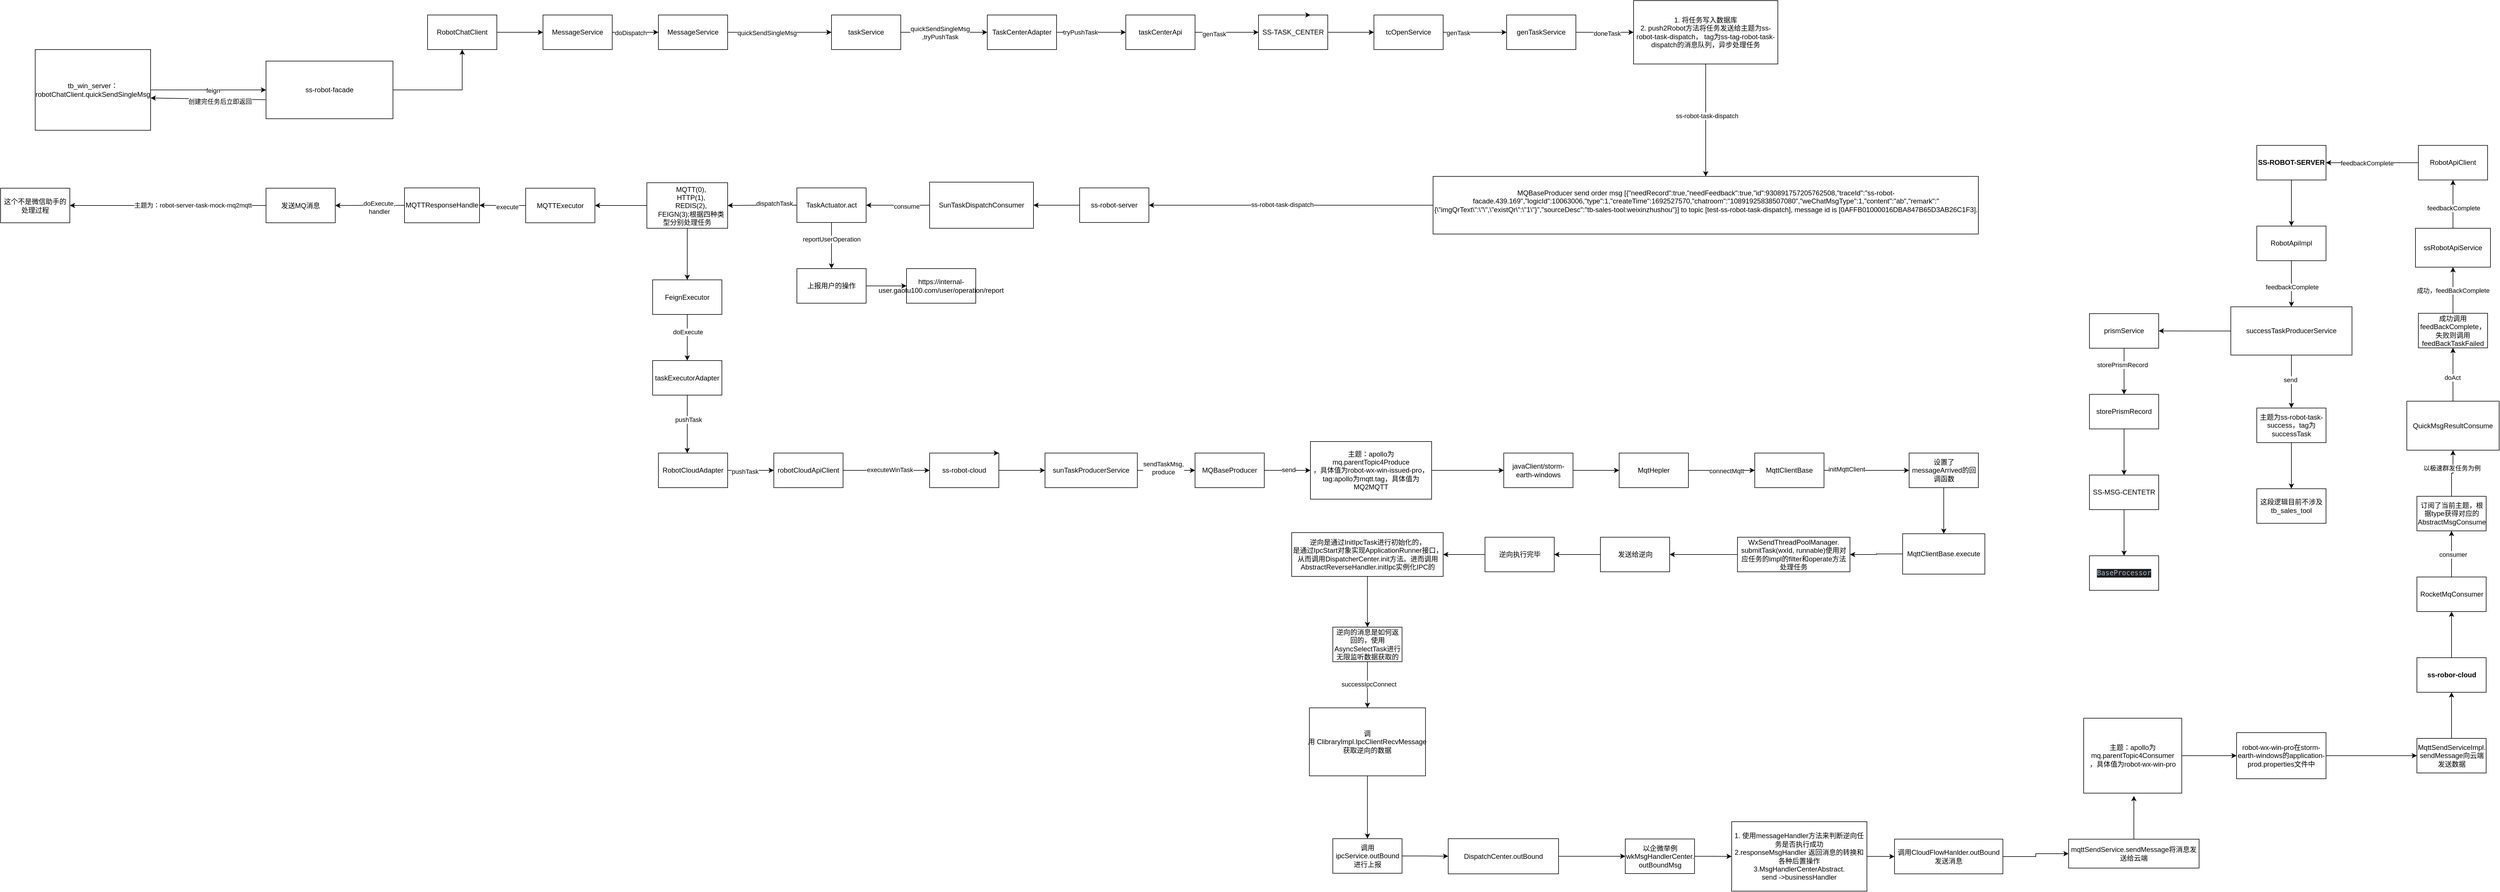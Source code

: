 <mxfile version="21.6.8" type="github">
  <diagram name="第 1 页" id="J8AwHqCBefN4a8W1EPn6">
    <mxGraphModel dx="2093" dy="959" grid="1" gridSize="10" guides="1" tooltips="1" connect="1" arrows="1" fold="1" page="1" pageScale="1" pageWidth="1169" pageHeight="827" math="0" shadow="0">
      <root>
        <mxCell id="0" />
        <mxCell id="1" parent="0" />
        <mxCell id="CwKObZl5wt-i1WYEYqwP-4" value="" style="edgeStyle=orthogonalEdgeStyle;rounded=0;orthogonalLoop=1;jettySize=auto;html=1;" edge="1" parent="1" source="CwKObZl5wt-i1WYEYqwP-1" target="CwKObZl5wt-i1WYEYqwP-3">
          <mxGeometry relative="1" as="geometry" />
        </mxCell>
        <mxCell id="CwKObZl5wt-i1WYEYqwP-5" value="feign" style="edgeLabel;html=1;align=center;verticalAlign=middle;resizable=0;points=[];" vertex="1" connectable="0" parent="CwKObZl5wt-i1WYEYqwP-4">
          <mxGeometry x="0.075" y="-1" relative="1" as="geometry">
            <mxPoint as="offset" />
          </mxGeometry>
        </mxCell>
        <mxCell id="CwKObZl5wt-i1WYEYqwP-1" value="tb_win_server：robotChatClient.quickSendSingleMsg" style="rounded=0;whiteSpace=wrap;html=1;" vertex="1" parent="1">
          <mxGeometry x="80" y="110" width="200" height="140" as="geometry" />
        </mxCell>
        <mxCell id="CwKObZl5wt-i1WYEYqwP-13" value="" style="edgeStyle=orthogonalEdgeStyle;rounded=0;orthogonalLoop=1;jettySize=auto;html=1;" edge="1" parent="1" source="CwKObZl5wt-i1WYEYqwP-3" target="CwKObZl5wt-i1WYEYqwP-12">
          <mxGeometry relative="1" as="geometry" />
        </mxCell>
        <mxCell id="CwKObZl5wt-i1WYEYqwP-3" value="ss-robot-facade" style="whiteSpace=wrap;html=1;rounded=0;" vertex="1" parent="1">
          <mxGeometry x="480" y="130" width="220" height="100" as="geometry" />
        </mxCell>
        <mxCell id="CwKObZl5wt-i1WYEYqwP-8" value="" style="endArrow=classic;html=1;rounded=0;entryX=1.01;entryY=0.6;entryDx=0;entryDy=0;entryPerimeter=0;exitX=-0.005;exitY=0.67;exitDx=0;exitDy=0;exitPerimeter=0;" edge="1" parent="1" source="CwKObZl5wt-i1WYEYqwP-3">
          <mxGeometry width="50" height="50" relative="1" as="geometry">
            <mxPoint x="410" y="194" as="sourcePoint" />
            <mxPoint x="280" y="194" as="targetPoint" />
          </mxGeometry>
        </mxCell>
        <mxCell id="CwKObZl5wt-i1WYEYqwP-9" value="创建完任务后立即返回" style="edgeLabel;html=1;align=center;verticalAlign=middle;resizable=0;points=[];" vertex="1" connectable="0" parent="CwKObZl5wt-i1WYEYqwP-8">
          <mxGeometry x="-0.2" y="4" relative="1" as="geometry">
            <mxPoint as="offset" />
          </mxGeometry>
        </mxCell>
        <mxCell id="CwKObZl5wt-i1WYEYqwP-15" value="" style="edgeStyle=orthogonalEdgeStyle;rounded=0;orthogonalLoop=1;jettySize=auto;html=1;" edge="1" parent="1" source="CwKObZl5wt-i1WYEYqwP-12" target="CwKObZl5wt-i1WYEYqwP-14">
          <mxGeometry relative="1" as="geometry" />
        </mxCell>
        <mxCell id="CwKObZl5wt-i1WYEYqwP-12" value="RobotChatClient" style="whiteSpace=wrap;html=1;rounded=0;" vertex="1" parent="1">
          <mxGeometry x="760" y="50" width="120" height="60" as="geometry" />
        </mxCell>
        <mxCell id="CwKObZl5wt-i1WYEYqwP-17" value="" style="edgeStyle=orthogonalEdgeStyle;rounded=0;orthogonalLoop=1;jettySize=auto;html=1;" edge="1" parent="1" source="CwKObZl5wt-i1WYEYqwP-14" target="CwKObZl5wt-i1WYEYqwP-16">
          <mxGeometry relative="1" as="geometry" />
        </mxCell>
        <mxCell id="CwKObZl5wt-i1WYEYqwP-18" value="doDispatch" style="edgeLabel;html=1;align=center;verticalAlign=middle;resizable=0;points=[];" vertex="1" connectable="0" parent="CwKObZl5wt-i1WYEYqwP-17">
          <mxGeometry x="-0.2" y="-1" relative="1" as="geometry">
            <mxPoint as="offset" />
          </mxGeometry>
        </mxCell>
        <mxCell id="CwKObZl5wt-i1WYEYqwP-14" value="MessageService" style="whiteSpace=wrap;html=1;rounded=0;" vertex="1" parent="1">
          <mxGeometry x="960" y="50" width="120" height="60" as="geometry" />
        </mxCell>
        <mxCell id="CwKObZl5wt-i1WYEYqwP-20" value="" style="edgeStyle=orthogonalEdgeStyle;rounded=0;orthogonalLoop=1;jettySize=auto;html=1;" edge="1" parent="1" source="CwKObZl5wt-i1WYEYqwP-16" target="CwKObZl5wt-i1WYEYqwP-19">
          <mxGeometry relative="1" as="geometry" />
        </mxCell>
        <mxCell id="CwKObZl5wt-i1WYEYqwP-21" value="quickSendSingleMsg" style="edgeLabel;html=1;align=center;verticalAlign=middle;resizable=0;points=[];" vertex="1" connectable="0" parent="CwKObZl5wt-i1WYEYqwP-20">
          <mxGeometry x="-0.25" y="-1" relative="1" as="geometry">
            <mxPoint as="offset" />
          </mxGeometry>
        </mxCell>
        <mxCell id="CwKObZl5wt-i1WYEYqwP-16" value="MessageService" style="whiteSpace=wrap;html=1;rounded=0;" vertex="1" parent="1">
          <mxGeometry x="1160" y="50" width="120" height="60" as="geometry" />
        </mxCell>
        <mxCell id="CwKObZl5wt-i1WYEYqwP-23" value="" style="edgeStyle=orthogonalEdgeStyle;rounded=0;orthogonalLoop=1;jettySize=auto;html=1;" edge="1" parent="1" source="CwKObZl5wt-i1WYEYqwP-19" target="CwKObZl5wt-i1WYEYqwP-22">
          <mxGeometry relative="1" as="geometry" />
        </mxCell>
        <mxCell id="CwKObZl5wt-i1WYEYqwP-24" value="quickSendSingleMsg&lt;br&gt;,tryPushTask" style="edgeLabel;html=1;align=center;verticalAlign=middle;resizable=0;points=[];" vertex="1" connectable="0" parent="CwKObZl5wt-i1WYEYqwP-23">
          <mxGeometry x="-0.1" y="-1" relative="1" as="geometry">
            <mxPoint as="offset" />
          </mxGeometry>
        </mxCell>
        <mxCell id="CwKObZl5wt-i1WYEYqwP-19" value="taskService" style="whiteSpace=wrap;html=1;rounded=0;" vertex="1" parent="1">
          <mxGeometry x="1460" y="50" width="120" height="60" as="geometry" />
        </mxCell>
        <mxCell id="CwKObZl5wt-i1WYEYqwP-28" value="" style="edgeStyle=orthogonalEdgeStyle;rounded=0;orthogonalLoop=1;jettySize=auto;html=1;" edge="1" parent="1" source="CwKObZl5wt-i1WYEYqwP-22" target="CwKObZl5wt-i1WYEYqwP-27">
          <mxGeometry relative="1" as="geometry" />
        </mxCell>
        <mxCell id="CwKObZl5wt-i1WYEYqwP-29" value="tryPushTask" style="edgeLabel;html=1;align=center;verticalAlign=middle;resizable=0;points=[];" vertex="1" connectable="0" parent="CwKObZl5wt-i1WYEYqwP-28">
          <mxGeometry x="-0.325" relative="1" as="geometry">
            <mxPoint as="offset" />
          </mxGeometry>
        </mxCell>
        <mxCell id="CwKObZl5wt-i1WYEYqwP-22" value="TaskCenterAdapter" style="whiteSpace=wrap;html=1;rounded=0;" vertex="1" parent="1">
          <mxGeometry x="1730" y="50" width="120" height="60" as="geometry" />
        </mxCell>
        <mxCell id="CwKObZl5wt-i1WYEYqwP-31" value="" style="edgeStyle=orthogonalEdgeStyle;rounded=0;orthogonalLoop=1;jettySize=auto;html=1;" edge="1" parent="1" source="CwKObZl5wt-i1WYEYqwP-27" target="CwKObZl5wt-i1WYEYqwP-30">
          <mxGeometry relative="1" as="geometry" />
        </mxCell>
        <mxCell id="CwKObZl5wt-i1WYEYqwP-32" value="genTask" style="edgeLabel;html=1;align=center;verticalAlign=middle;resizable=0;points=[];" vertex="1" connectable="0" parent="CwKObZl5wt-i1WYEYqwP-31">
          <mxGeometry x="-0.4" y="-3" relative="1" as="geometry">
            <mxPoint as="offset" />
          </mxGeometry>
        </mxCell>
        <mxCell id="CwKObZl5wt-i1WYEYqwP-27" value="taskCenterApi" style="whiteSpace=wrap;html=1;rounded=0;" vertex="1" parent="1">
          <mxGeometry x="1970" y="50" width="120" height="60" as="geometry" />
        </mxCell>
        <mxCell id="CwKObZl5wt-i1WYEYqwP-35" value="" style="edgeStyle=orthogonalEdgeStyle;rounded=0;orthogonalLoop=1;jettySize=auto;html=1;" edge="1" parent="1" source="CwKObZl5wt-i1WYEYqwP-30" target="CwKObZl5wt-i1WYEYqwP-34">
          <mxGeometry relative="1" as="geometry" />
        </mxCell>
        <mxCell id="CwKObZl5wt-i1WYEYqwP-30" value="SS-TASK_CENTER" style="whiteSpace=wrap;html=1;rounded=0;" vertex="1" parent="1">
          <mxGeometry x="2200" y="50" width="120" height="60" as="geometry" />
        </mxCell>
        <mxCell id="CwKObZl5wt-i1WYEYqwP-33" style="edgeStyle=orthogonalEdgeStyle;rounded=0;orthogonalLoop=1;jettySize=auto;html=1;exitX=0.5;exitY=0;exitDx=0;exitDy=0;entryX=0.75;entryY=0;entryDx=0;entryDy=0;" edge="1" parent="1" source="CwKObZl5wt-i1WYEYqwP-30" target="CwKObZl5wt-i1WYEYqwP-30">
          <mxGeometry relative="1" as="geometry" />
        </mxCell>
        <mxCell id="CwKObZl5wt-i1WYEYqwP-37" value="" style="edgeStyle=orthogonalEdgeStyle;rounded=0;orthogonalLoop=1;jettySize=auto;html=1;" edge="1" parent="1" source="CwKObZl5wt-i1WYEYqwP-34" target="CwKObZl5wt-i1WYEYqwP-36">
          <mxGeometry relative="1" as="geometry" />
        </mxCell>
        <mxCell id="CwKObZl5wt-i1WYEYqwP-38" value="genTask" style="edgeLabel;html=1;align=center;verticalAlign=middle;resizable=0;points=[];" vertex="1" connectable="0" parent="CwKObZl5wt-i1WYEYqwP-37">
          <mxGeometry x="-0.525" y="-1" relative="1" as="geometry">
            <mxPoint as="offset" />
          </mxGeometry>
        </mxCell>
        <mxCell id="CwKObZl5wt-i1WYEYqwP-34" value="tcOpenService" style="whiteSpace=wrap;html=1;rounded=0;" vertex="1" parent="1">
          <mxGeometry x="2400" y="50" width="120" height="60" as="geometry" />
        </mxCell>
        <mxCell id="CwKObZl5wt-i1WYEYqwP-40" value="" style="edgeStyle=orthogonalEdgeStyle;rounded=0;orthogonalLoop=1;jettySize=auto;html=1;" edge="1" parent="1" source="CwKObZl5wt-i1WYEYqwP-36" target="CwKObZl5wt-i1WYEYqwP-39">
          <mxGeometry relative="1" as="geometry" />
        </mxCell>
        <mxCell id="CwKObZl5wt-i1WYEYqwP-41" value="doneTask" style="edgeLabel;html=1;align=center;verticalAlign=middle;resizable=0;points=[];" vertex="1" connectable="0" parent="CwKObZl5wt-i1WYEYqwP-40">
          <mxGeometry x="0.075" y="-2" relative="1" as="geometry">
            <mxPoint as="offset" />
          </mxGeometry>
        </mxCell>
        <mxCell id="CwKObZl5wt-i1WYEYqwP-36" value="genTaskService" style="whiteSpace=wrap;html=1;rounded=0;" vertex="1" parent="1">
          <mxGeometry x="2630" y="50" width="120" height="60" as="geometry" />
        </mxCell>
        <mxCell id="CwKObZl5wt-i1WYEYqwP-43" value="" style="edgeStyle=orthogonalEdgeStyle;rounded=0;orthogonalLoop=1;jettySize=auto;html=1;" edge="1" parent="1" source="CwKObZl5wt-i1WYEYqwP-39" target="CwKObZl5wt-i1WYEYqwP-42">
          <mxGeometry relative="1" as="geometry" />
        </mxCell>
        <mxCell id="CwKObZl5wt-i1WYEYqwP-44" value="ss-robot-task-dispatch" style="edgeLabel;html=1;align=center;verticalAlign=middle;resizable=0;points=[];" vertex="1" connectable="0" parent="CwKObZl5wt-i1WYEYqwP-43">
          <mxGeometry x="-0.077" y="2" relative="1" as="geometry">
            <mxPoint as="offset" />
          </mxGeometry>
        </mxCell>
        <mxCell id="CwKObZl5wt-i1WYEYqwP-39" value="1. 将任务写入数据库&lt;br&gt;2.&amp;nbsp;push2Robot方法将任务发送给主题为ss-robot-task-dispatch， tag为ss-tag-robot-task-dispatch的消息队列，异步处理任务" style="whiteSpace=wrap;html=1;rounded=0;" vertex="1" parent="1">
          <mxGeometry x="2850" y="25" width="250" height="110" as="geometry" />
        </mxCell>
        <mxCell id="CwKObZl5wt-i1WYEYqwP-46" value="" style="edgeStyle=orthogonalEdgeStyle;rounded=0;orthogonalLoop=1;jettySize=auto;html=1;" edge="1" parent="1" source="CwKObZl5wt-i1WYEYqwP-42" target="CwKObZl5wt-i1WYEYqwP-45">
          <mxGeometry relative="1" as="geometry" />
        </mxCell>
        <mxCell id="CwKObZl5wt-i1WYEYqwP-49" value="ss-robot-task-dispatch" style="edgeLabel;html=1;align=center;verticalAlign=middle;resizable=0;points=[];" vertex="1" connectable="0" parent="CwKObZl5wt-i1WYEYqwP-46">
          <mxGeometry x="0.062" y="-1" relative="1" as="geometry">
            <mxPoint as="offset" />
          </mxGeometry>
        </mxCell>
        <mxCell id="CwKObZl5wt-i1WYEYqwP-42" value="&lt;div&gt;MQBaseProducer send order msg [{&quot;needRecord&quot;:true,&quot;needFeedback&quot;:true,&quot;id&quot;:930891757205762508,&quot;traceId&quot;:&quot;ss-robot-facade.439.169&quot;,&quot;logicId&quot;:10063006,&quot;type&quot;:1,&quot;createTime&quot;:1692527570,&quot;chatroom&quot;:&quot;10891925838507080&quot;,&quot;weChatMsgType&quot;:1,&quot;content&quot;:&quot;ab&quot;,&quot;remark&quot;:&quot;{\&quot;imgQrText\&quot;:\&quot;\&quot;,\&quot;existQr\&quot;:\&quot;1\&quot;}&quot;,&quot;sourceDesc&quot;:&quot;tb-sales-tool:weixinzhushou&quot;}] to topic [test-ss-robot-task-dispatch], message id is [0AFFB01000016DBA847B65D3AB26C1F3].&lt;/div&gt;&lt;div&gt;&lt;br&gt;&lt;/div&gt;" style="whiteSpace=wrap;html=1;rounded=0;" vertex="1" parent="1">
          <mxGeometry x="2502.5" y="330" width="945" height="100" as="geometry" />
        </mxCell>
        <mxCell id="CwKObZl5wt-i1WYEYqwP-48" value="" style="edgeStyle=orthogonalEdgeStyle;rounded=0;orthogonalLoop=1;jettySize=auto;html=1;" edge="1" parent="1" source="CwKObZl5wt-i1WYEYqwP-45" target="CwKObZl5wt-i1WYEYqwP-47">
          <mxGeometry relative="1" as="geometry" />
        </mxCell>
        <mxCell id="CwKObZl5wt-i1WYEYqwP-45" value="ss-robot-server" style="whiteSpace=wrap;html=1;rounded=0;" vertex="1" parent="1">
          <mxGeometry x="1890" y="350" width="120" height="60" as="geometry" />
        </mxCell>
        <mxCell id="CwKObZl5wt-i1WYEYqwP-51" value="" style="edgeStyle=orthogonalEdgeStyle;rounded=0;orthogonalLoop=1;jettySize=auto;html=1;" edge="1" parent="1" source="CwKObZl5wt-i1WYEYqwP-47" target="CwKObZl5wt-i1WYEYqwP-50">
          <mxGeometry relative="1" as="geometry" />
        </mxCell>
        <mxCell id="CwKObZl5wt-i1WYEYqwP-52" value="consume" style="edgeLabel;html=1;align=center;verticalAlign=middle;resizable=0;points=[];" vertex="1" connectable="0" parent="CwKObZl5wt-i1WYEYqwP-51">
          <mxGeometry x="-0.273" y="2" relative="1" as="geometry">
            <mxPoint as="offset" />
          </mxGeometry>
        </mxCell>
        <mxCell id="CwKObZl5wt-i1WYEYqwP-47" value="SunTaskDispatchConsumer" style="whiteSpace=wrap;html=1;rounded=0;" vertex="1" parent="1">
          <mxGeometry x="1630" y="340" width="180" height="80" as="geometry" />
        </mxCell>
        <mxCell id="CwKObZl5wt-i1WYEYqwP-54" value="" style="edgeStyle=orthogonalEdgeStyle;rounded=0;orthogonalLoop=1;jettySize=auto;html=1;" edge="1" parent="1" source="CwKObZl5wt-i1WYEYqwP-50" target="CwKObZl5wt-i1WYEYqwP-53">
          <mxGeometry relative="1" as="geometry" />
        </mxCell>
        <mxCell id="CwKObZl5wt-i1WYEYqwP-55" value="dispatchTask" style="edgeLabel;html=1;align=center;verticalAlign=middle;resizable=0;points=[];" vertex="1" connectable="0" parent="CwKObZl5wt-i1WYEYqwP-54">
          <mxGeometry x="-0.35" y="-3" relative="1" as="geometry">
            <mxPoint as="offset" />
          </mxGeometry>
        </mxCell>
        <mxCell id="CwKObZl5wt-i1WYEYqwP-65" value="" style="edgeStyle=orthogonalEdgeStyle;rounded=0;orthogonalLoop=1;jettySize=auto;html=1;" edge="1" parent="1" source="CwKObZl5wt-i1WYEYqwP-50" target="CwKObZl5wt-i1WYEYqwP-64">
          <mxGeometry relative="1" as="geometry" />
        </mxCell>
        <mxCell id="CwKObZl5wt-i1WYEYqwP-66" value="reportUserOperation" style="edgeLabel;html=1;align=center;verticalAlign=middle;resizable=0;points=[];" vertex="1" connectable="0" parent="CwKObZl5wt-i1WYEYqwP-65">
          <mxGeometry x="-0.275" relative="1" as="geometry">
            <mxPoint as="offset" />
          </mxGeometry>
        </mxCell>
        <mxCell id="CwKObZl5wt-i1WYEYqwP-50" value="TaskActuator.act" style="whiteSpace=wrap;html=1;rounded=0;" vertex="1" parent="1">
          <mxGeometry x="1400" y="350" width="120" height="60" as="geometry" />
        </mxCell>
        <mxCell id="CwKObZl5wt-i1WYEYqwP-57" value="" style="edgeStyle=orthogonalEdgeStyle;rounded=0;orthogonalLoop=1;jettySize=auto;html=1;" edge="1" parent="1" source="CwKObZl5wt-i1WYEYqwP-53" target="CwKObZl5wt-i1WYEYqwP-56">
          <mxGeometry relative="1" as="geometry" />
        </mxCell>
        <mxCell id="CwKObZl5wt-i1WYEYqwP-79" value="" style="edgeStyle=orthogonalEdgeStyle;rounded=0;orthogonalLoop=1;jettySize=auto;html=1;" edge="1" parent="1" source="CwKObZl5wt-i1WYEYqwP-53" target="CwKObZl5wt-i1WYEYqwP-78">
          <mxGeometry relative="1" as="geometry" />
        </mxCell>
        <mxCell id="CwKObZl5wt-i1WYEYqwP-53" value="&lt;div&gt;&amp;nbsp; &amp;nbsp; MQTT(0),&lt;/div&gt;&lt;div&gt;&amp;nbsp; &amp;nbsp; HTTP(1),&lt;/div&gt;&lt;div&gt;&amp;nbsp; &amp;nbsp; REDIS(2),&lt;/div&gt;&lt;div&gt;&amp;nbsp; &amp;nbsp; FEIGN(3);根据四种类型分别处理任务&lt;/div&gt;" style="whiteSpace=wrap;html=1;rounded=0;" vertex="1" parent="1">
          <mxGeometry x="1140" y="341" width="140" height="79" as="geometry" />
        </mxCell>
        <mxCell id="CwKObZl5wt-i1WYEYqwP-59" value="" style="edgeStyle=orthogonalEdgeStyle;rounded=0;orthogonalLoop=1;jettySize=auto;html=1;" edge="1" parent="1" source="CwKObZl5wt-i1WYEYqwP-56" target="CwKObZl5wt-i1WYEYqwP-58">
          <mxGeometry relative="1" as="geometry" />
        </mxCell>
        <mxCell id="CwKObZl5wt-i1WYEYqwP-60" value="execute" style="edgeLabel;html=1;align=center;verticalAlign=middle;resizable=0;points=[];" vertex="1" connectable="0" parent="CwKObZl5wt-i1WYEYqwP-59">
          <mxGeometry x="-0.2" y="2" relative="1" as="geometry">
            <mxPoint as="offset" />
          </mxGeometry>
        </mxCell>
        <mxCell id="CwKObZl5wt-i1WYEYqwP-56" value="MQTTExecutor" style="whiteSpace=wrap;html=1;rounded=0;" vertex="1" parent="1">
          <mxGeometry x="930" y="350.5" width="120" height="60" as="geometry" />
        </mxCell>
        <mxCell id="CwKObZl5wt-i1WYEYqwP-62" value="" style="edgeStyle=orthogonalEdgeStyle;rounded=0;orthogonalLoop=1;jettySize=auto;html=1;" edge="1" parent="1" source="CwKObZl5wt-i1WYEYqwP-58" target="CwKObZl5wt-i1WYEYqwP-61">
          <mxGeometry relative="1" as="geometry" />
        </mxCell>
        <mxCell id="CwKObZl5wt-i1WYEYqwP-63" value="doExecute,&lt;br&gt;handler" style="edgeLabel;html=1;align=center;verticalAlign=middle;resizable=0;points=[];" vertex="1" connectable="0" parent="CwKObZl5wt-i1WYEYqwP-62">
          <mxGeometry x="-0.259" y="3" relative="1" as="geometry">
            <mxPoint as="offset" />
          </mxGeometry>
        </mxCell>
        <mxCell id="CwKObZl5wt-i1WYEYqwP-58" value="MQTTResponseHandle" style="whiteSpace=wrap;html=1;rounded=0;" vertex="1" parent="1">
          <mxGeometry x="720" y="350" width="130" height="60.5" as="geometry" />
        </mxCell>
        <mxCell id="CwKObZl5wt-i1WYEYqwP-70" value="" style="edgeStyle=orthogonalEdgeStyle;rounded=0;orthogonalLoop=1;jettySize=auto;html=1;" edge="1" parent="1" source="CwKObZl5wt-i1WYEYqwP-61" target="CwKObZl5wt-i1WYEYqwP-69">
          <mxGeometry relative="1" as="geometry" />
        </mxCell>
        <mxCell id="CwKObZl5wt-i1WYEYqwP-71" value="主题为：robot-server-task-mock-mq2mqtt" style="edgeLabel;html=1;align=center;verticalAlign=middle;resizable=0;points=[];" vertex="1" connectable="0" parent="CwKObZl5wt-i1WYEYqwP-70">
          <mxGeometry x="-0.25" y="-1" relative="1" as="geometry">
            <mxPoint as="offset" />
          </mxGeometry>
        </mxCell>
        <mxCell id="CwKObZl5wt-i1WYEYqwP-61" value="发送MQ消息" style="whiteSpace=wrap;html=1;rounded=0;" vertex="1" parent="1">
          <mxGeometry x="480" y="350.5" width="120" height="60" as="geometry" />
        </mxCell>
        <mxCell id="CwKObZl5wt-i1WYEYqwP-68" value="" style="edgeStyle=orthogonalEdgeStyle;rounded=0;orthogonalLoop=1;jettySize=auto;html=1;" edge="1" parent="1" source="CwKObZl5wt-i1WYEYqwP-64" target="CwKObZl5wt-i1WYEYqwP-67">
          <mxGeometry relative="1" as="geometry" />
        </mxCell>
        <mxCell id="CwKObZl5wt-i1WYEYqwP-64" value="上报用户的操作" style="whiteSpace=wrap;html=1;rounded=0;" vertex="1" parent="1">
          <mxGeometry x="1400" y="490" width="120" height="60" as="geometry" />
        </mxCell>
        <mxCell id="CwKObZl5wt-i1WYEYqwP-67" value="https://internal-user.gaotu100.com/user/operation/report" style="whiteSpace=wrap;html=1;rounded=0;" vertex="1" parent="1">
          <mxGeometry x="1590" y="490" width="120" height="60" as="geometry" />
        </mxCell>
        <mxCell id="CwKObZl5wt-i1WYEYqwP-69" value="这个不是微信助手的处理过程" style="whiteSpace=wrap;html=1;rounded=0;" vertex="1" parent="1">
          <mxGeometry x="20" y="350.5" width="120" height="60" as="geometry" />
        </mxCell>
        <mxCell id="CwKObZl5wt-i1WYEYqwP-82" value="" style="edgeStyle=orthogonalEdgeStyle;rounded=0;orthogonalLoop=1;jettySize=auto;html=1;" edge="1" parent="1" source="CwKObZl5wt-i1WYEYqwP-78" target="CwKObZl5wt-i1WYEYqwP-81">
          <mxGeometry relative="1" as="geometry" />
        </mxCell>
        <mxCell id="CwKObZl5wt-i1WYEYqwP-83" value="doExecute" style="edgeLabel;html=1;align=center;verticalAlign=middle;resizable=0;points=[];" vertex="1" connectable="0" parent="CwKObZl5wt-i1WYEYqwP-82">
          <mxGeometry x="-0.237" y="1" relative="1" as="geometry">
            <mxPoint as="offset" />
          </mxGeometry>
        </mxCell>
        <mxCell id="CwKObZl5wt-i1WYEYqwP-78" value="FeignExecutor" style="whiteSpace=wrap;html=1;rounded=0;" vertex="1" parent="1">
          <mxGeometry x="1150" y="509.5" width="120" height="60" as="geometry" />
        </mxCell>
        <mxCell id="CwKObZl5wt-i1WYEYqwP-84" value="" style="edgeStyle=orthogonalEdgeStyle;rounded=0;orthogonalLoop=1;jettySize=auto;html=1;" edge="1" parent="1" source="CwKObZl5wt-i1WYEYqwP-81">
          <mxGeometry relative="1" as="geometry">
            <mxPoint x="1210" y="810" as="targetPoint" />
          </mxGeometry>
        </mxCell>
        <mxCell id="CwKObZl5wt-i1WYEYqwP-85" value="pushTask" style="edgeLabel;html=1;align=center;verticalAlign=middle;resizable=0;points=[];" vertex="1" connectable="0" parent="CwKObZl5wt-i1WYEYqwP-84">
          <mxGeometry x="-0.154" y="2" relative="1" as="geometry">
            <mxPoint as="offset" />
          </mxGeometry>
        </mxCell>
        <mxCell id="CwKObZl5wt-i1WYEYqwP-81" value="taskExecutorAdapter" style="whiteSpace=wrap;html=1;rounded=0;" vertex="1" parent="1">
          <mxGeometry x="1150" y="649.5" width="120" height="60" as="geometry" />
        </mxCell>
        <mxCell id="CwKObZl5wt-i1WYEYqwP-89" value="" style="edgeStyle=orthogonalEdgeStyle;rounded=0;orthogonalLoop=1;jettySize=auto;html=1;" edge="1" parent="1" source="CwKObZl5wt-i1WYEYqwP-86" target="CwKObZl5wt-i1WYEYqwP-88">
          <mxGeometry relative="1" as="geometry" />
        </mxCell>
        <mxCell id="CwKObZl5wt-i1WYEYqwP-90" value="pushTask" style="edgeLabel;html=1;align=center;verticalAlign=middle;resizable=0;points=[];" vertex="1" connectable="0" parent="CwKObZl5wt-i1WYEYqwP-89">
          <mxGeometry x="-0.25" y="-2" relative="1" as="geometry">
            <mxPoint as="offset" />
          </mxGeometry>
        </mxCell>
        <mxCell id="CwKObZl5wt-i1WYEYqwP-86" value="RobotCloudAdapter" style="whiteSpace=wrap;html=1;rounded=0;" vertex="1" parent="1">
          <mxGeometry x="1160" y="810" width="120" height="60" as="geometry" />
        </mxCell>
        <mxCell id="CwKObZl5wt-i1WYEYqwP-94" value="" style="edgeStyle=orthogonalEdgeStyle;rounded=0;orthogonalLoop=1;jettySize=auto;html=1;" edge="1" parent="1" source="CwKObZl5wt-i1WYEYqwP-88" target="CwKObZl5wt-i1WYEYqwP-93">
          <mxGeometry relative="1" as="geometry" />
        </mxCell>
        <mxCell id="CwKObZl5wt-i1WYEYqwP-95" value="executeWinTask" style="edgeLabel;html=1;align=center;verticalAlign=middle;resizable=0;points=[];" vertex="1" connectable="0" parent="CwKObZl5wt-i1WYEYqwP-94">
          <mxGeometry x="0.075" y="1" relative="1" as="geometry">
            <mxPoint as="offset" />
          </mxGeometry>
        </mxCell>
        <mxCell id="CwKObZl5wt-i1WYEYqwP-88" value="robotCloudApiClient" style="whiteSpace=wrap;html=1;rounded=0;" vertex="1" parent="1">
          <mxGeometry x="1360" y="810" width="120" height="60" as="geometry" />
        </mxCell>
        <mxCell id="CwKObZl5wt-i1WYEYqwP-98" value="" style="edgeStyle=orthogonalEdgeStyle;rounded=0;orthogonalLoop=1;jettySize=auto;html=1;" edge="1" parent="1" source="CwKObZl5wt-i1WYEYqwP-93" target="CwKObZl5wt-i1WYEYqwP-97">
          <mxGeometry relative="1" as="geometry" />
        </mxCell>
        <mxCell id="CwKObZl5wt-i1WYEYqwP-93" value="ss-robot-cloud" style="whiteSpace=wrap;html=1;rounded=0;" vertex="1" parent="1">
          <mxGeometry x="1630" y="810" width="120" height="60" as="geometry" />
        </mxCell>
        <mxCell id="CwKObZl5wt-i1WYEYqwP-96" style="edgeStyle=orthogonalEdgeStyle;rounded=0;orthogonalLoop=1;jettySize=auto;html=1;exitX=0.75;exitY=0;exitDx=0;exitDy=0;entryX=1;entryY=0;entryDx=0;entryDy=0;" edge="1" parent="1" source="CwKObZl5wt-i1WYEYqwP-93" target="CwKObZl5wt-i1WYEYqwP-93">
          <mxGeometry relative="1" as="geometry" />
        </mxCell>
        <mxCell id="CwKObZl5wt-i1WYEYqwP-100" value="" style="edgeStyle=orthogonalEdgeStyle;rounded=0;orthogonalLoop=1;jettySize=auto;html=1;" edge="1" parent="1" source="CwKObZl5wt-i1WYEYqwP-97" target="CwKObZl5wt-i1WYEYqwP-99">
          <mxGeometry relative="1" as="geometry" />
        </mxCell>
        <mxCell id="CwKObZl5wt-i1WYEYqwP-101" value="sendTaskMsg,&lt;br&gt;produce" style="edgeLabel;html=1;align=center;verticalAlign=middle;resizable=0;points=[];" vertex="1" connectable="0" parent="CwKObZl5wt-i1WYEYqwP-100">
          <mxGeometry x="-0.1" y="4" relative="1" as="geometry">
            <mxPoint as="offset" />
          </mxGeometry>
        </mxCell>
        <mxCell id="CwKObZl5wt-i1WYEYqwP-97" value="sunTaskProducerService" style="whiteSpace=wrap;html=1;rounded=0;" vertex="1" parent="1">
          <mxGeometry x="1830" y="810" width="160" height="60" as="geometry" />
        </mxCell>
        <mxCell id="CwKObZl5wt-i1WYEYqwP-103" value="" style="edgeStyle=orthogonalEdgeStyle;rounded=0;orthogonalLoop=1;jettySize=auto;html=1;" edge="1" parent="1" source="CwKObZl5wt-i1WYEYqwP-99" target="CwKObZl5wt-i1WYEYqwP-102">
          <mxGeometry relative="1" as="geometry" />
        </mxCell>
        <mxCell id="CwKObZl5wt-i1WYEYqwP-104" value="send" style="edgeLabel;html=1;align=center;verticalAlign=middle;resizable=0;points=[];" vertex="1" connectable="0" parent="CwKObZl5wt-i1WYEYqwP-103">
          <mxGeometry x="0.05" y="1" relative="1" as="geometry">
            <mxPoint as="offset" />
          </mxGeometry>
        </mxCell>
        <mxCell id="CwKObZl5wt-i1WYEYqwP-99" value="MQBaseProducer" style="whiteSpace=wrap;html=1;rounded=0;" vertex="1" parent="1">
          <mxGeometry x="2090" y="810" width="120" height="60" as="geometry" />
        </mxCell>
        <mxCell id="CwKObZl5wt-i1WYEYqwP-118" value="" style="edgeStyle=orthogonalEdgeStyle;rounded=0;orthogonalLoop=1;jettySize=auto;html=1;" edge="1" parent="1" source="CwKObZl5wt-i1WYEYqwP-102" target="CwKObZl5wt-i1WYEYqwP-117">
          <mxGeometry relative="1" as="geometry" />
        </mxCell>
        <mxCell id="CwKObZl5wt-i1WYEYqwP-102" value="主题：apollo为mq.parentTopic4Produce&lt;br&gt;，具体值为robot-wx-win-issued-pro&lt;span style=&quot;background-color: initial;&quot;&gt;，&lt;/span&gt;&lt;br&gt;tag:apollo为mqtt.tag，具体值为MQ2MQTT" style="whiteSpace=wrap;html=1;rounded=0;" vertex="1" parent="1">
          <mxGeometry x="2290" y="790" width="210" height="100" as="geometry" />
        </mxCell>
        <mxCell id="CwKObZl5wt-i1WYEYqwP-116" value="" style="edgeStyle=orthogonalEdgeStyle;rounded=0;orthogonalLoop=1;jettySize=auto;html=1;" edge="1" parent="1" source="CwKObZl5wt-i1WYEYqwP-111" target="CwKObZl5wt-i1WYEYqwP-114">
          <mxGeometry relative="1" as="geometry" />
        </mxCell>
        <mxCell id="CwKObZl5wt-i1WYEYqwP-111" value="主题：apollo为mq.parentTopic4Consumer&lt;br&gt;，具体值为robot-wx-win-pro" style="whiteSpace=wrap;html=1;rounded=0;" vertex="1" parent="1">
          <mxGeometry x="3630" y="1270" width="170" height="130" as="geometry" />
        </mxCell>
        <mxCell id="CwKObZl5wt-i1WYEYqwP-113" value="" style="edgeStyle=orthogonalEdgeStyle;rounded=0;orthogonalLoop=1;jettySize=auto;html=1;" edge="1" parent="1" source="CwKObZl5wt-i1WYEYqwP-114" target="CwKObZl5wt-i1WYEYqwP-115">
          <mxGeometry relative="1" as="geometry" />
        </mxCell>
        <mxCell id="CwKObZl5wt-i1WYEYqwP-114" value="robot-wx-win-pro在storm-earth-windows的application-prod.properties文件中" style="whiteSpace=wrap;html=1;rounded=0;" vertex="1" parent="1">
          <mxGeometry x="3895" y="1295" width="155" height="80" as="geometry" />
        </mxCell>
        <mxCell id="CwKObZl5wt-i1WYEYqwP-163" value="" style="edgeStyle=orthogonalEdgeStyle;rounded=0;orthogonalLoop=1;jettySize=auto;html=1;" edge="1" parent="1" source="CwKObZl5wt-i1WYEYqwP-115" target="CwKObZl5wt-i1WYEYqwP-162">
          <mxGeometry relative="1" as="geometry" />
        </mxCell>
        <mxCell id="CwKObZl5wt-i1WYEYqwP-115" value="MqttSendServiceImpl.&lt;br&gt;sendMessage向云端发送数据" style="whiteSpace=wrap;html=1;rounded=0;" vertex="1" parent="1">
          <mxGeometry x="4207.5" y="1305" width="120" height="60" as="geometry" />
        </mxCell>
        <mxCell id="CwKObZl5wt-i1WYEYqwP-120" value="" style="edgeStyle=orthogonalEdgeStyle;rounded=0;orthogonalLoop=1;jettySize=auto;html=1;" edge="1" parent="1" source="CwKObZl5wt-i1WYEYqwP-117" target="CwKObZl5wt-i1WYEYqwP-119">
          <mxGeometry relative="1" as="geometry" />
        </mxCell>
        <mxCell id="CwKObZl5wt-i1WYEYqwP-117" value="javaClient/storm-earth-windows" style="whiteSpace=wrap;html=1;rounded=0;" vertex="1" parent="1">
          <mxGeometry x="2625" y="810" width="120" height="60" as="geometry" />
        </mxCell>
        <mxCell id="CwKObZl5wt-i1WYEYqwP-122" value="" style="edgeStyle=orthogonalEdgeStyle;rounded=0;orthogonalLoop=1;jettySize=auto;html=1;" edge="1" parent="1" source="CwKObZl5wt-i1WYEYqwP-119" target="CwKObZl5wt-i1WYEYqwP-121">
          <mxGeometry relative="1" as="geometry" />
        </mxCell>
        <mxCell id="CwKObZl5wt-i1WYEYqwP-123" value="connectMqtt" style="edgeLabel;html=1;align=center;verticalAlign=middle;resizable=0;points=[];" vertex="1" connectable="0" parent="CwKObZl5wt-i1WYEYqwP-122">
          <mxGeometry x="0.15" y="-1" relative="1" as="geometry">
            <mxPoint as="offset" />
          </mxGeometry>
        </mxCell>
        <mxCell id="CwKObZl5wt-i1WYEYqwP-119" value="MqtHepler" style="whiteSpace=wrap;html=1;rounded=0;" vertex="1" parent="1">
          <mxGeometry x="2825" y="810" width="120" height="60" as="geometry" />
        </mxCell>
        <mxCell id="CwKObZl5wt-i1WYEYqwP-125" value="" style="edgeStyle=orthogonalEdgeStyle;rounded=0;orthogonalLoop=1;jettySize=auto;html=1;" edge="1" parent="1" source="CwKObZl5wt-i1WYEYqwP-121" target="CwKObZl5wt-i1WYEYqwP-124">
          <mxGeometry relative="1" as="geometry" />
        </mxCell>
        <mxCell id="CwKObZl5wt-i1WYEYqwP-130" value="initMqttClient" style="edgeLabel;html=1;align=center;verticalAlign=middle;resizable=0;points=[];" vertex="1" connectable="0" parent="CwKObZl5wt-i1WYEYqwP-125">
          <mxGeometry x="-0.475" y="2" relative="1" as="geometry">
            <mxPoint as="offset" />
          </mxGeometry>
        </mxCell>
        <mxCell id="CwKObZl5wt-i1WYEYqwP-121" value="MqttClientBase" style="whiteSpace=wrap;html=1;rounded=0;" vertex="1" parent="1">
          <mxGeometry x="3060" y="810" width="120" height="60" as="geometry" />
        </mxCell>
        <mxCell id="CwKObZl5wt-i1WYEYqwP-132" value="" style="edgeStyle=orthogonalEdgeStyle;rounded=0;orthogonalLoop=1;jettySize=auto;html=1;" edge="1" parent="1" source="CwKObZl5wt-i1WYEYqwP-124" target="CwKObZl5wt-i1WYEYqwP-131">
          <mxGeometry relative="1" as="geometry" />
        </mxCell>
        <mxCell id="CwKObZl5wt-i1WYEYqwP-124" value="设置了messageArrived的回调函数" style="whiteSpace=wrap;html=1;rounded=0;" vertex="1" parent="1">
          <mxGeometry x="3327.5" y="810" width="120" height="60" as="geometry" />
        </mxCell>
        <mxCell id="CwKObZl5wt-i1WYEYqwP-134" value="" style="edgeStyle=orthogonalEdgeStyle;rounded=0;orthogonalLoop=1;jettySize=auto;html=1;" edge="1" parent="1" source="CwKObZl5wt-i1WYEYqwP-131" target="CwKObZl5wt-i1WYEYqwP-133">
          <mxGeometry relative="1" as="geometry" />
        </mxCell>
        <mxCell id="CwKObZl5wt-i1WYEYqwP-131" value="MqttClientBase.execute" style="whiteSpace=wrap;html=1;rounded=0;" vertex="1" parent="1">
          <mxGeometry x="3316.25" y="950" width="142.5" height="70" as="geometry" />
        </mxCell>
        <mxCell id="CwKObZl5wt-i1WYEYqwP-136" value="" style="edgeStyle=orthogonalEdgeStyle;rounded=0;orthogonalLoop=1;jettySize=auto;html=1;" edge="1" parent="1" source="CwKObZl5wt-i1WYEYqwP-133" target="CwKObZl5wt-i1WYEYqwP-135">
          <mxGeometry relative="1" as="geometry" />
        </mxCell>
        <mxCell id="CwKObZl5wt-i1WYEYqwP-133" value="WxSendThreadPoolManager.&lt;br&gt;submitTask(wxId, runnable)使用对应任务的impl的filter和operate方法处理任务" style="whiteSpace=wrap;html=1;rounded=0;" vertex="1" parent="1">
          <mxGeometry x="3030" y="956" width="195" height="60" as="geometry" />
        </mxCell>
        <mxCell id="CwKObZl5wt-i1WYEYqwP-139" value="" style="edgeStyle=orthogonalEdgeStyle;rounded=0;orthogonalLoop=1;jettySize=auto;html=1;" edge="1" parent="1" source="CwKObZl5wt-i1WYEYqwP-135" target="CwKObZl5wt-i1WYEYqwP-138">
          <mxGeometry relative="1" as="geometry" />
        </mxCell>
        <mxCell id="CwKObZl5wt-i1WYEYqwP-135" value="发送给逆向" style="whiteSpace=wrap;html=1;rounded=0;" vertex="1" parent="1">
          <mxGeometry x="2792.5" y="956" width="120" height="60" as="geometry" />
        </mxCell>
        <mxCell id="CwKObZl5wt-i1WYEYqwP-141" value="" style="edgeStyle=orthogonalEdgeStyle;rounded=0;orthogonalLoop=1;jettySize=auto;html=1;" edge="1" parent="1" source="CwKObZl5wt-i1WYEYqwP-138" target="CwKObZl5wt-i1WYEYqwP-140">
          <mxGeometry relative="1" as="geometry" />
        </mxCell>
        <mxCell id="CwKObZl5wt-i1WYEYqwP-138" value="逆向执行完毕" style="whiteSpace=wrap;html=1;rounded=0;" vertex="1" parent="1">
          <mxGeometry x="2592.5" y="956" width="120" height="60" as="geometry" />
        </mxCell>
        <mxCell id="CwKObZl5wt-i1WYEYqwP-143" value="" style="edgeStyle=orthogonalEdgeStyle;rounded=0;orthogonalLoop=1;jettySize=auto;html=1;" edge="1" parent="1" source="CwKObZl5wt-i1WYEYqwP-140" target="CwKObZl5wt-i1WYEYqwP-142">
          <mxGeometry relative="1" as="geometry" />
        </mxCell>
        <mxCell id="CwKObZl5wt-i1WYEYqwP-140" value="逆向是通过InitIpcTask进行初始化的，&lt;br&gt;是通过IpcStart对象实现ApplicationRunner接口，从而调用&lt;span style=&quot;background-color: initial;&quot;&gt;DispatcherCenter.init方法。进而调用AbstractReverseHandler.initIpc实例化IPC的&lt;/span&gt;" style="whiteSpace=wrap;html=1;rounded=0;" vertex="1" parent="1">
          <mxGeometry x="2257.5" y="948" width="262.5" height="76" as="geometry" />
        </mxCell>
        <mxCell id="CwKObZl5wt-i1WYEYqwP-145" value="" style="edgeStyle=orthogonalEdgeStyle;rounded=0;orthogonalLoop=1;jettySize=auto;html=1;" edge="1" parent="1" source="CwKObZl5wt-i1WYEYqwP-142" target="CwKObZl5wt-i1WYEYqwP-144">
          <mxGeometry relative="1" as="geometry" />
        </mxCell>
        <mxCell id="CwKObZl5wt-i1WYEYqwP-147" value="successIpcConnect" style="edgeLabel;html=1;align=center;verticalAlign=middle;resizable=0;points=[];" vertex="1" connectable="0" parent="CwKObZl5wt-i1WYEYqwP-145">
          <mxGeometry x="-0.025" y="2" relative="1" as="geometry">
            <mxPoint as="offset" />
          </mxGeometry>
        </mxCell>
        <mxCell id="CwKObZl5wt-i1WYEYqwP-142" value="逆向的消息是如何返回的，使用AsyncSelectTask进行无限监听数据获取的" style="whiteSpace=wrap;html=1;rounded=0;" vertex="1" parent="1">
          <mxGeometry x="2328.75" y="1112" width="120" height="60" as="geometry" />
        </mxCell>
        <mxCell id="CwKObZl5wt-i1WYEYqwP-149" value="" style="edgeStyle=orthogonalEdgeStyle;rounded=0;orthogonalLoop=1;jettySize=auto;html=1;" edge="1" parent="1" source="CwKObZl5wt-i1WYEYqwP-144" target="CwKObZl5wt-i1WYEYqwP-148">
          <mxGeometry relative="1" as="geometry" />
        </mxCell>
        <mxCell id="CwKObZl5wt-i1WYEYqwP-144" value="调用&amp;nbsp;ClibraryImpl.IpcClientRecvMessage获取逆向的数据" style="whiteSpace=wrap;html=1;rounded=0;" vertex="1" parent="1">
          <mxGeometry x="2288.13" y="1252" width="201.25" height="118" as="geometry" />
        </mxCell>
        <mxCell id="CwKObZl5wt-i1WYEYqwP-151" value="" style="edgeStyle=orthogonalEdgeStyle;rounded=0;orthogonalLoop=1;jettySize=auto;html=1;" edge="1" parent="1" source="CwKObZl5wt-i1WYEYqwP-148" target="CwKObZl5wt-i1WYEYqwP-150">
          <mxGeometry relative="1" as="geometry" />
        </mxCell>
        <mxCell id="CwKObZl5wt-i1WYEYqwP-148" value="调用ipcService.outBound进行上报" style="whiteSpace=wrap;html=1;rounded=0;" vertex="1" parent="1">
          <mxGeometry x="2328.755" y="1479" width="120" height="60" as="geometry" />
        </mxCell>
        <mxCell id="CwKObZl5wt-i1WYEYqwP-153" value="" style="edgeStyle=orthogonalEdgeStyle;rounded=0;orthogonalLoop=1;jettySize=auto;html=1;" edge="1" parent="1" source="CwKObZl5wt-i1WYEYqwP-150" target="CwKObZl5wt-i1WYEYqwP-152">
          <mxGeometry relative="1" as="geometry" />
        </mxCell>
        <mxCell id="CwKObZl5wt-i1WYEYqwP-150" value="DispatchCenter.outBound" style="whiteSpace=wrap;html=1;rounded=0;" vertex="1" parent="1">
          <mxGeometry x="2528.76" y="1479" width="191.24" height="61" as="geometry" />
        </mxCell>
        <mxCell id="CwKObZl5wt-i1WYEYqwP-155" value="" style="edgeStyle=orthogonalEdgeStyle;rounded=0;orthogonalLoop=1;jettySize=auto;html=1;" edge="1" parent="1" source="CwKObZl5wt-i1WYEYqwP-152" target="CwKObZl5wt-i1WYEYqwP-154">
          <mxGeometry relative="1" as="geometry" />
        </mxCell>
        <mxCell id="CwKObZl5wt-i1WYEYqwP-152" value="以企微举例wkMsgHandlerCenter.&lt;br&gt;outBoundMsg" style="whiteSpace=wrap;html=1;rounded=0;" vertex="1" parent="1">
          <mxGeometry x="2835.62" y="1479.5" width="120" height="60" as="geometry" />
        </mxCell>
        <mxCell id="CwKObZl5wt-i1WYEYqwP-157" value="" style="edgeStyle=orthogonalEdgeStyle;rounded=0;orthogonalLoop=1;jettySize=auto;html=1;" edge="1" parent="1" source="CwKObZl5wt-i1WYEYqwP-154" target="CwKObZl5wt-i1WYEYqwP-156">
          <mxGeometry relative="1" as="geometry" />
        </mxCell>
        <mxCell id="CwKObZl5wt-i1WYEYqwP-154" value="1. 使用messageHandler方法来判断逆向任务是否执行成功&lt;br&gt;2.responseMsgHandler&amp;nbsp;返回消息的转换和各种后置操作&lt;br&gt;3.MsgHandlerCenterAbstract.&lt;br&gt;send -&amp;gt;businessHandler" style="whiteSpace=wrap;html=1;rounded=0;" vertex="1" parent="1">
          <mxGeometry x="3020" y="1449.5" width="234.38" height="120.5" as="geometry" />
        </mxCell>
        <mxCell id="CwKObZl5wt-i1WYEYqwP-159" value="" style="edgeStyle=orthogonalEdgeStyle;rounded=0;orthogonalLoop=1;jettySize=auto;html=1;" edge="1" parent="1" source="CwKObZl5wt-i1WYEYqwP-156" target="CwKObZl5wt-i1WYEYqwP-158">
          <mxGeometry relative="1" as="geometry" />
        </mxCell>
        <mxCell id="CwKObZl5wt-i1WYEYqwP-156" value="调用CloudFlowHanlder.outBound发送消息" style="whiteSpace=wrap;html=1;rounded=0;" vertex="1" parent="1">
          <mxGeometry x="3302.19" y="1479.75" width="187.81" height="60.25" as="geometry" />
        </mxCell>
        <mxCell id="CwKObZl5wt-i1WYEYqwP-161" value="" style="edgeStyle=orthogonalEdgeStyle;rounded=0;orthogonalLoop=1;jettySize=auto;html=1;" edge="1" parent="1" source="CwKObZl5wt-i1WYEYqwP-158">
          <mxGeometry relative="1" as="geometry">
            <mxPoint x="3717" y="1404.815" as="targetPoint" />
          </mxGeometry>
        </mxCell>
        <mxCell id="CwKObZl5wt-i1WYEYqwP-158" value="mqttSendService.sendMessage将消息发送给云端" style="whiteSpace=wrap;html=1;rounded=0;" vertex="1" parent="1">
          <mxGeometry x="3603.91" y="1479.88" width="226.09" height="50.13" as="geometry" />
        </mxCell>
        <mxCell id="CwKObZl5wt-i1WYEYqwP-165" value="" style="edgeStyle=orthogonalEdgeStyle;rounded=0;orthogonalLoop=1;jettySize=auto;html=1;" edge="1" parent="1" source="CwKObZl5wt-i1WYEYqwP-162" target="CwKObZl5wt-i1WYEYqwP-164">
          <mxGeometry relative="1" as="geometry" />
        </mxCell>
        <mxCell id="CwKObZl5wt-i1WYEYqwP-162" value="&lt;b&gt;ss-robor-cloud&lt;/b&gt;" style="whiteSpace=wrap;html=1;rounded=0;" vertex="1" parent="1">
          <mxGeometry x="4207.5" y="1165" width="120" height="60" as="geometry" />
        </mxCell>
        <mxCell id="CwKObZl5wt-i1WYEYqwP-167" value="" style="edgeStyle=orthogonalEdgeStyle;rounded=0;orthogonalLoop=1;jettySize=auto;html=1;" edge="1" parent="1" source="CwKObZl5wt-i1WYEYqwP-164" target="CwKObZl5wt-i1WYEYqwP-166">
          <mxGeometry relative="1" as="geometry" />
        </mxCell>
        <mxCell id="CwKObZl5wt-i1WYEYqwP-168" value="consumer" style="edgeLabel;html=1;align=center;verticalAlign=middle;resizable=0;points=[];" vertex="1" connectable="0" parent="CwKObZl5wt-i1WYEYqwP-167">
          <mxGeometry x="-0.025" y="-2" relative="1" as="geometry">
            <mxPoint as="offset" />
          </mxGeometry>
        </mxCell>
        <mxCell id="CwKObZl5wt-i1WYEYqwP-164" value="RocketMqConsumer" style="whiteSpace=wrap;html=1;rounded=0;" vertex="1" parent="1">
          <mxGeometry x="4207.5" y="1025" width="120" height="60" as="geometry" />
        </mxCell>
        <mxCell id="CwKObZl5wt-i1WYEYqwP-170" value="" style="edgeStyle=orthogonalEdgeStyle;rounded=0;orthogonalLoop=1;jettySize=auto;html=1;" edge="1" parent="1" source="CwKObZl5wt-i1WYEYqwP-166" target="CwKObZl5wt-i1WYEYqwP-169">
          <mxGeometry relative="1" as="geometry" />
        </mxCell>
        <mxCell id="CwKObZl5wt-i1WYEYqwP-171" value="以极速群发任务为例" style="edgeLabel;html=1;align=center;verticalAlign=middle;resizable=0;points=[];" vertex="1" connectable="0" parent="CwKObZl5wt-i1WYEYqwP-170">
          <mxGeometry x="0.256" y="2" relative="1" as="geometry">
            <mxPoint as="offset" />
          </mxGeometry>
        </mxCell>
        <mxCell id="CwKObZl5wt-i1WYEYqwP-166" value="订阅了当前主题，根据type获得对应的AbstractMsgConsume" style="whiteSpace=wrap;html=1;rounded=0;" vertex="1" parent="1">
          <mxGeometry x="4207.5" y="885" width="120" height="60" as="geometry" />
        </mxCell>
        <mxCell id="CwKObZl5wt-i1WYEYqwP-173" value="" style="edgeStyle=orthogonalEdgeStyle;rounded=0;orthogonalLoop=1;jettySize=auto;html=1;" edge="1" parent="1" source="CwKObZl5wt-i1WYEYqwP-169" target="CwKObZl5wt-i1WYEYqwP-172">
          <mxGeometry relative="1" as="geometry" />
        </mxCell>
        <mxCell id="CwKObZl5wt-i1WYEYqwP-174" value="doAct" style="edgeLabel;html=1;align=center;verticalAlign=middle;resizable=0;points=[];" vertex="1" connectable="0" parent="CwKObZl5wt-i1WYEYqwP-173">
          <mxGeometry x="-0.103" y="1" relative="1" as="geometry">
            <mxPoint as="offset" />
          </mxGeometry>
        </mxCell>
        <mxCell id="CwKObZl5wt-i1WYEYqwP-169" value="QuickMsgResultConsume" style="whiteSpace=wrap;html=1;rounded=0;" vertex="1" parent="1">
          <mxGeometry x="4190" y="720" width="160" height="85" as="geometry" />
        </mxCell>
        <mxCell id="CwKObZl5wt-i1WYEYqwP-176" value="成功，feedBackComplete" style="edgeStyle=orthogonalEdgeStyle;rounded=0;orthogonalLoop=1;jettySize=auto;html=1;" edge="1" parent="1" source="CwKObZl5wt-i1WYEYqwP-172" target="CwKObZl5wt-i1WYEYqwP-175">
          <mxGeometry relative="1" as="geometry" />
        </mxCell>
        <mxCell id="CwKObZl5wt-i1WYEYqwP-172" value="成功调用feedBackComplete，失败则调用feedBackTaskFailed" style="whiteSpace=wrap;html=1;rounded=0;" vertex="1" parent="1">
          <mxGeometry x="4210" y="567.5" width="120" height="60" as="geometry" />
        </mxCell>
        <mxCell id="CwKObZl5wt-i1WYEYqwP-178" value="" style="edgeStyle=orthogonalEdgeStyle;rounded=0;orthogonalLoop=1;jettySize=auto;html=1;" edge="1" parent="1" source="CwKObZl5wt-i1WYEYqwP-175" target="CwKObZl5wt-i1WYEYqwP-177">
          <mxGeometry relative="1" as="geometry" />
        </mxCell>
        <mxCell id="CwKObZl5wt-i1WYEYqwP-180" value="feedbackComplete" style="edgeLabel;html=1;align=center;verticalAlign=middle;resizable=0;points=[];" vertex="1" connectable="0" parent="CwKObZl5wt-i1WYEYqwP-178">
          <mxGeometry x="-0.158" y="-1" relative="1" as="geometry">
            <mxPoint as="offset" />
          </mxGeometry>
        </mxCell>
        <mxCell id="CwKObZl5wt-i1WYEYqwP-175" value="ssRobotApiService" style="whiteSpace=wrap;html=1;rounded=0;" vertex="1" parent="1">
          <mxGeometry x="4205" y="420" width="130" height="67.5" as="geometry" />
        </mxCell>
        <mxCell id="CwKObZl5wt-i1WYEYqwP-182" value="" style="edgeStyle=orthogonalEdgeStyle;rounded=0;orthogonalLoop=1;jettySize=auto;html=1;" edge="1" parent="1" source="CwKObZl5wt-i1WYEYqwP-177" target="CwKObZl5wt-i1WYEYqwP-181">
          <mxGeometry relative="1" as="geometry" />
        </mxCell>
        <mxCell id="CwKObZl5wt-i1WYEYqwP-183" value="feedbackComplete" style="edgeLabel;html=1;align=center;verticalAlign=middle;resizable=0;points=[];" vertex="1" connectable="0" parent="CwKObZl5wt-i1WYEYqwP-182">
          <mxGeometry x="0.106" relative="1" as="geometry">
            <mxPoint x="-1" as="offset" />
          </mxGeometry>
        </mxCell>
        <mxCell id="CwKObZl5wt-i1WYEYqwP-177" value="RobotApiClient" style="whiteSpace=wrap;html=1;rounded=0;" vertex="1" parent="1">
          <mxGeometry x="4210" y="276.25" width="120" height="60" as="geometry" />
        </mxCell>
        <mxCell id="CwKObZl5wt-i1WYEYqwP-185" value="" style="edgeStyle=orthogonalEdgeStyle;rounded=0;orthogonalLoop=1;jettySize=auto;html=1;" edge="1" parent="1" source="CwKObZl5wt-i1WYEYqwP-181" target="CwKObZl5wt-i1WYEYqwP-184">
          <mxGeometry relative="1" as="geometry" />
        </mxCell>
        <mxCell id="CwKObZl5wt-i1WYEYqwP-181" value="&lt;b&gt;SS-ROBOT-SERVER&lt;/b&gt;" style="whiteSpace=wrap;html=1;rounded=0;" vertex="1" parent="1">
          <mxGeometry x="3930" y="276.25" width="120" height="60" as="geometry" />
        </mxCell>
        <mxCell id="CwKObZl5wt-i1WYEYqwP-187" value="" style="edgeStyle=orthogonalEdgeStyle;rounded=0;orthogonalLoop=1;jettySize=auto;html=1;" edge="1" parent="1" source="CwKObZl5wt-i1WYEYqwP-184" target="CwKObZl5wt-i1WYEYqwP-186">
          <mxGeometry relative="1" as="geometry" />
        </mxCell>
        <mxCell id="CwKObZl5wt-i1WYEYqwP-188" value="feedbackComplete" style="edgeLabel;html=1;align=center;verticalAlign=middle;resizable=0;points=[];" vertex="1" connectable="0" parent="CwKObZl5wt-i1WYEYqwP-187">
          <mxGeometry x="0.119" y="1" relative="1" as="geometry">
            <mxPoint as="offset" />
          </mxGeometry>
        </mxCell>
        <mxCell id="CwKObZl5wt-i1WYEYqwP-184" value="RobotApiImpl" style="whiteSpace=wrap;html=1;rounded=0;" vertex="1" parent="1">
          <mxGeometry x="3930" y="416.25" width="120" height="60" as="geometry" />
        </mxCell>
        <mxCell id="CwKObZl5wt-i1WYEYqwP-190" value="" style="edgeStyle=orthogonalEdgeStyle;rounded=0;orthogonalLoop=1;jettySize=auto;html=1;" edge="1" parent="1" source="CwKObZl5wt-i1WYEYqwP-186" target="CwKObZl5wt-i1WYEYqwP-189">
          <mxGeometry relative="1" as="geometry" />
        </mxCell>
        <mxCell id="CwKObZl5wt-i1WYEYqwP-191" value="send" style="edgeLabel;html=1;align=center;verticalAlign=middle;resizable=0;points=[];" vertex="1" connectable="0" parent="CwKObZl5wt-i1WYEYqwP-190">
          <mxGeometry x="-0.08" y="-2" relative="1" as="geometry">
            <mxPoint as="offset" />
          </mxGeometry>
        </mxCell>
        <mxCell id="CwKObZl5wt-i1WYEYqwP-195" value="" style="edgeStyle=orthogonalEdgeStyle;rounded=0;orthogonalLoop=1;jettySize=auto;html=1;" edge="1" parent="1" source="CwKObZl5wt-i1WYEYqwP-186" target="CwKObZl5wt-i1WYEYqwP-194">
          <mxGeometry relative="1" as="geometry" />
        </mxCell>
        <mxCell id="CwKObZl5wt-i1WYEYqwP-186" value="successTaskProducerService" style="whiteSpace=wrap;html=1;rounded=0;" vertex="1" parent="1">
          <mxGeometry x="3885" y="556.25" width="210" height="83.75" as="geometry" />
        </mxCell>
        <mxCell id="CwKObZl5wt-i1WYEYqwP-193" value="" style="edgeStyle=orthogonalEdgeStyle;rounded=0;orthogonalLoop=1;jettySize=auto;html=1;" edge="1" parent="1" source="CwKObZl5wt-i1WYEYqwP-189" target="CwKObZl5wt-i1WYEYqwP-192">
          <mxGeometry relative="1" as="geometry" />
        </mxCell>
        <mxCell id="CwKObZl5wt-i1WYEYqwP-189" value="主题为ss-robot-task-success，tag为successTask" style="whiteSpace=wrap;html=1;rounded=0;" vertex="1" parent="1">
          <mxGeometry x="3930" y="731.875" width="120" height="60" as="geometry" />
        </mxCell>
        <mxCell id="CwKObZl5wt-i1WYEYqwP-192" value="这段逻辑目前不涉及tb_sales_tool" style="whiteSpace=wrap;html=1;rounded=0;" vertex="1" parent="1">
          <mxGeometry x="3930" y="871.875" width="120" height="60" as="geometry" />
        </mxCell>
        <mxCell id="CwKObZl5wt-i1WYEYqwP-197" value="" style="edgeStyle=orthogonalEdgeStyle;rounded=0;orthogonalLoop=1;jettySize=auto;html=1;" edge="1" parent="1" source="CwKObZl5wt-i1WYEYqwP-194" target="CwKObZl5wt-i1WYEYqwP-196">
          <mxGeometry relative="1" as="geometry" />
        </mxCell>
        <mxCell id="CwKObZl5wt-i1WYEYqwP-198" value="storePrismRecord" style="edgeLabel;html=1;align=center;verticalAlign=middle;resizable=0;points=[];" vertex="1" connectable="0" parent="CwKObZl5wt-i1WYEYqwP-197">
          <mxGeometry x="-0.272" y="-3" relative="1" as="geometry">
            <mxPoint as="offset" />
          </mxGeometry>
        </mxCell>
        <mxCell id="CwKObZl5wt-i1WYEYqwP-194" value="prismService" style="whiteSpace=wrap;html=1;rounded=0;" vertex="1" parent="1">
          <mxGeometry x="3640" y="568.125" width="120" height="60" as="geometry" />
        </mxCell>
        <mxCell id="CwKObZl5wt-i1WYEYqwP-200" value="" style="edgeStyle=orthogonalEdgeStyle;rounded=0;orthogonalLoop=1;jettySize=auto;html=1;" edge="1" parent="1" source="CwKObZl5wt-i1WYEYqwP-196" target="CwKObZl5wt-i1WYEYqwP-199">
          <mxGeometry relative="1" as="geometry" />
        </mxCell>
        <mxCell id="CwKObZl5wt-i1WYEYqwP-196" value="storePrismRecord" style="whiteSpace=wrap;html=1;rounded=0;" vertex="1" parent="1">
          <mxGeometry x="3640" y="708.125" width="120" height="60" as="geometry" />
        </mxCell>
        <mxCell id="CwKObZl5wt-i1WYEYqwP-202" value="" style="edgeStyle=orthogonalEdgeStyle;rounded=0;orthogonalLoop=1;jettySize=auto;html=1;" edge="1" parent="1" source="CwKObZl5wt-i1WYEYqwP-199" target="CwKObZl5wt-i1WYEYqwP-201">
          <mxGeometry relative="1" as="geometry" />
        </mxCell>
        <mxCell id="CwKObZl5wt-i1WYEYqwP-199" value="SS-MSG-CENTETR" style="whiteSpace=wrap;html=1;rounded=0;" vertex="1" parent="1">
          <mxGeometry x="3640" y="848.125" width="120" height="60" as="geometry" />
        </mxCell>
        <mxCell id="CwKObZl5wt-i1WYEYqwP-201" value="&lt;div style=&quot;background-color: rgb(30, 31, 34);&quot;&gt;&lt;pre style=&quot;&quot;&gt;&lt;font face=&quot;JetBrains Mono, monospace&quot; color=&quot;#a9b7c6&quot;&gt;BaseProcessor&lt;br&gt;&lt;/font&gt;&lt;/pre&gt;&lt;/div&gt;" style="whiteSpace=wrap;html=1;rounded=0;" vertex="1" parent="1">
          <mxGeometry x="3640" y="988.125" width="120" height="60" as="geometry" />
        </mxCell>
      </root>
    </mxGraphModel>
  </diagram>
</mxfile>

